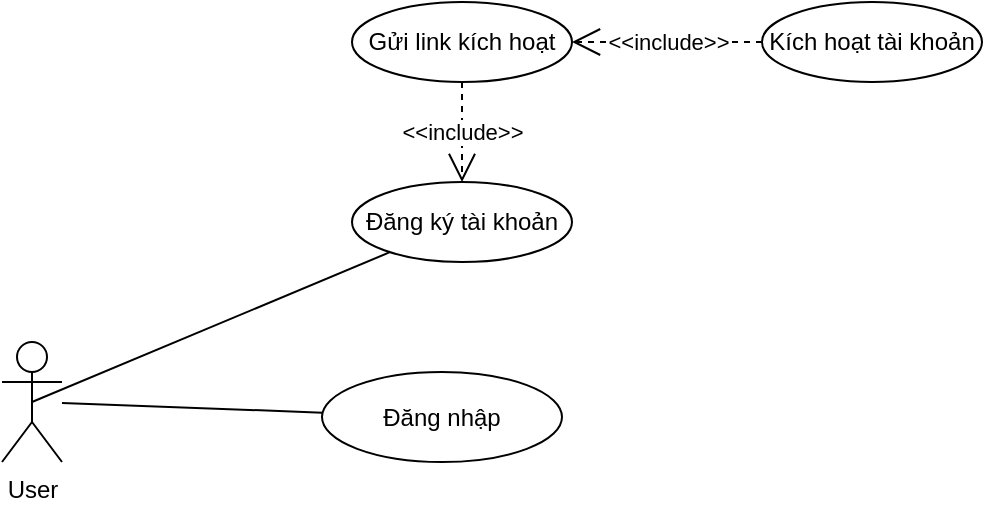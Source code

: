 <mxfile version="24.7.17">
  <diagram name="Page-1" id="N2uSfmog41vRjkX8YVxG">
    <mxGraphModel dx="1290" dy="563" grid="1" gridSize="10" guides="1" tooltips="1" connect="1" arrows="1" fold="1" page="1" pageScale="1" pageWidth="850" pageHeight="1100" math="0" shadow="0">
      <root>
        <mxCell id="0" />
        <mxCell id="1" parent="0" />
        <mxCell id="cNN2dI21RtlMbFky-l4t-1" value="User" style="shape=umlActor;verticalLabelPosition=bottom;verticalAlign=top;html=1;outlineConnect=0;" vertex="1" parent="1">
          <mxGeometry x="110" y="170" width="30" height="60" as="geometry" />
        </mxCell>
        <mxCell id="cNN2dI21RtlMbFky-l4t-2" value="Đăng nhập" style="ellipse;whiteSpace=wrap;html=1;" vertex="1" parent="1">
          <mxGeometry x="270" y="185" width="120" height="45" as="geometry" />
        </mxCell>
        <mxCell id="cNN2dI21RtlMbFky-l4t-3" value="Đăng ký tài khoản" style="ellipse;whiteSpace=wrap;html=1;" vertex="1" parent="1">
          <mxGeometry x="285" y="90" width="110" height="40" as="geometry" />
        </mxCell>
        <mxCell id="cNN2dI21RtlMbFky-l4t-4" value="" style="endArrow=none;html=1;rounded=0;strokeColor=default;align=center;verticalAlign=middle;fontFamily=Helvetica;fontSize=11;fontColor=default;labelBackgroundColor=default;edgeStyle=none;exitX=0.5;exitY=0.5;exitDx=0;exitDy=0;exitPerimeter=0;" edge="1" parent="1" source="cNN2dI21RtlMbFky-l4t-1" target="cNN2dI21RtlMbFky-l4t-3">
          <mxGeometry width="50" height="50" relative="1" as="geometry">
            <mxPoint x="216" y="549" as="sourcePoint" />
            <mxPoint x="433" y="521" as="targetPoint" />
          </mxGeometry>
        </mxCell>
        <mxCell id="cNN2dI21RtlMbFky-l4t-5" value="" style="endArrow=none;html=1;rounded=0;strokeColor=default;align=center;verticalAlign=middle;fontFamily=Helvetica;fontSize=11;fontColor=default;labelBackgroundColor=default;edgeStyle=none;" edge="1" parent="1" source="cNN2dI21RtlMbFky-l4t-1" target="cNN2dI21RtlMbFky-l4t-2">
          <mxGeometry width="50" height="50" relative="1" as="geometry">
            <mxPoint x="135" y="210" as="sourcePoint" />
            <mxPoint x="314" y="135" as="targetPoint" />
          </mxGeometry>
        </mxCell>
        <mxCell id="cNN2dI21RtlMbFky-l4t-7" value="Gửi link kích hoạt" style="ellipse;whiteSpace=wrap;html=1;" vertex="1" parent="1">
          <mxGeometry x="285" width="110" height="40" as="geometry" />
        </mxCell>
        <mxCell id="cNN2dI21RtlMbFky-l4t-8" value="Kích hoạt tài khoản" style="ellipse;whiteSpace=wrap;html=1;" vertex="1" parent="1">
          <mxGeometry x="490" width="110" height="40" as="geometry" />
        </mxCell>
        <mxCell id="cNN2dI21RtlMbFky-l4t-11" value="&amp;lt;&amp;lt;include&amp;gt;&amp;gt;" style="endArrow=open;endSize=12;dashed=1;html=1;rounded=0;strokeColor=default;align=center;verticalAlign=middle;fontFamily=Helvetica;fontSize=11;fontColor=default;labelBackgroundColor=default;edgeStyle=none;" edge="1" parent="1" source="cNN2dI21RtlMbFky-l4t-7" target="cNN2dI21RtlMbFky-l4t-3">
          <mxGeometry width="160" relative="1" as="geometry">
            <mxPoint x="395" y="448" as="sourcePoint" />
            <mxPoint x="470" y="448" as="targetPoint" />
            <mxPoint as="offset" />
          </mxGeometry>
        </mxCell>
        <mxCell id="cNN2dI21RtlMbFky-l4t-12" value="&amp;lt;&amp;lt;include&amp;gt;&amp;gt;" style="endArrow=open;endSize=12;dashed=1;html=1;rounded=0;strokeColor=default;align=center;verticalAlign=middle;fontFamily=Helvetica;fontSize=11;fontColor=default;labelBackgroundColor=default;edgeStyle=none;" edge="1" parent="1" source="cNN2dI21RtlMbFky-l4t-8" target="cNN2dI21RtlMbFky-l4t-7">
          <mxGeometry width="160" relative="1" as="geometry">
            <mxPoint x="510" y="120" as="sourcePoint" />
            <mxPoint x="405" y="120" as="targetPoint" />
            <mxPoint as="offset" />
          </mxGeometry>
        </mxCell>
      </root>
    </mxGraphModel>
  </diagram>
</mxfile>
